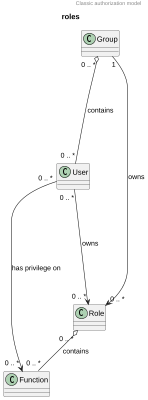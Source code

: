 @startuml
title roles
header Classic authorization model
skinparam defaultFontName Liberation Sans

scale 500 * 400
Role "0 .. *" o-- "0 .. *" Function: "contains"
Group "0 .. *" o---- "0 .. *" User: "contains"
User "0 .. *" ----> "0 .. *" Role: "owns"
User "0 .. *" -> "0 .. *" Function: "has privilege on"
Group "1" -> "0 .. *" Role: "owns"
@enduml 
